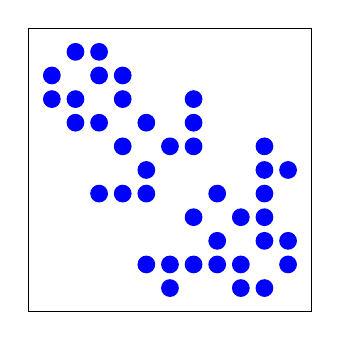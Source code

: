 \draw (-0.3,0) rectangle (3.3,3.6);
\filldraw[blue] (3.0,0.6) circle (3pt);
\filldraw[blue] (3.0,0.9) circle (3pt);
\filldraw[blue] (3.0,1.8) circle (3pt);
\filldraw[blue] (2.7,0.3) circle (3pt);
\filldraw[blue] (2.7,0.9) circle (3pt);
\filldraw[blue] (2.7,1.2) circle (3pt);
\filldraw[blue] (2.7,1.5) circle (3pt);
\filldraw[blue] (2.7,1.8) circle (3pt);
\filldraw[blue] (2.7,2.1) circle (3pt);
\filldraw[blue] (2.4,0.3) circle (3pt);
\filldraw[blue] (2.4,0.6) circle (3pt);
\filldraw[blue] (2.4,1.2) circle (3pt);
\filldraw[blue] (2.1,0.6) circle (3pt);
\filldraw[blue] (2.1,0.9) circle (3pt);
\filldraw[blue] (2.1,1.5) circle (3pt);
\filldraw[blue] (1.8,0.6) circle (3pt);
\filldraw[blue] (1.8,1.2) circle (3pt);
\filldraw[blue] (1.8,2.1) circle (3pt);
\filldraw[blue] (1.8,2.4) circle (3pt);
\filldraw[blue] (1.8,2.7) circle (3pt);
\filldraw[blue] (1.5,0.3) circle (3pt);
\filldraw[blue] (1.5,0.6) circle (3pt);
\filldraw[blue] (1.5,2.1) circle (3pt);
\filldraw[blue] (1.2,0.6) circle (3pt);
\filldraw[blue] (1.2,1.5) circle (3pt);
\filldraw[blue] (1.2,1.8) circle (3pt);
\filldraw[blue] (1.2,2.4) circle (3pt);
\filldraw[blue] (0.9,1.5) circle (3pt);
\filldraw[blue] (0.9,2.1) circle (3pt);
\filldraw[blue] (0.9,2.7) circle (3pt);
\filldraw[blue] (0.9,3.0) circle (3pt);
\filldraw[blue] (0.6,1.5) circle (3pt);
\filldraw[blue] (0.6,2.4) circle (3pt);
\filldraw[blue] (0.6,3.0) circle (3pt);
\filldraw[blue] (0.6,3.3) circle (3pt);
\filldraw[blue] (0.3,2.4) circle (3pt);
\filldraw[blue] (0.3,2.7) circle (3pt);
\filldraw[blue] (0.3,3.3) circle (3pt);
\filldraw[blue] (0.0,2.7) circle (3pt);
\filldraw[blue] (0.0,3.0) circle (3pt);
